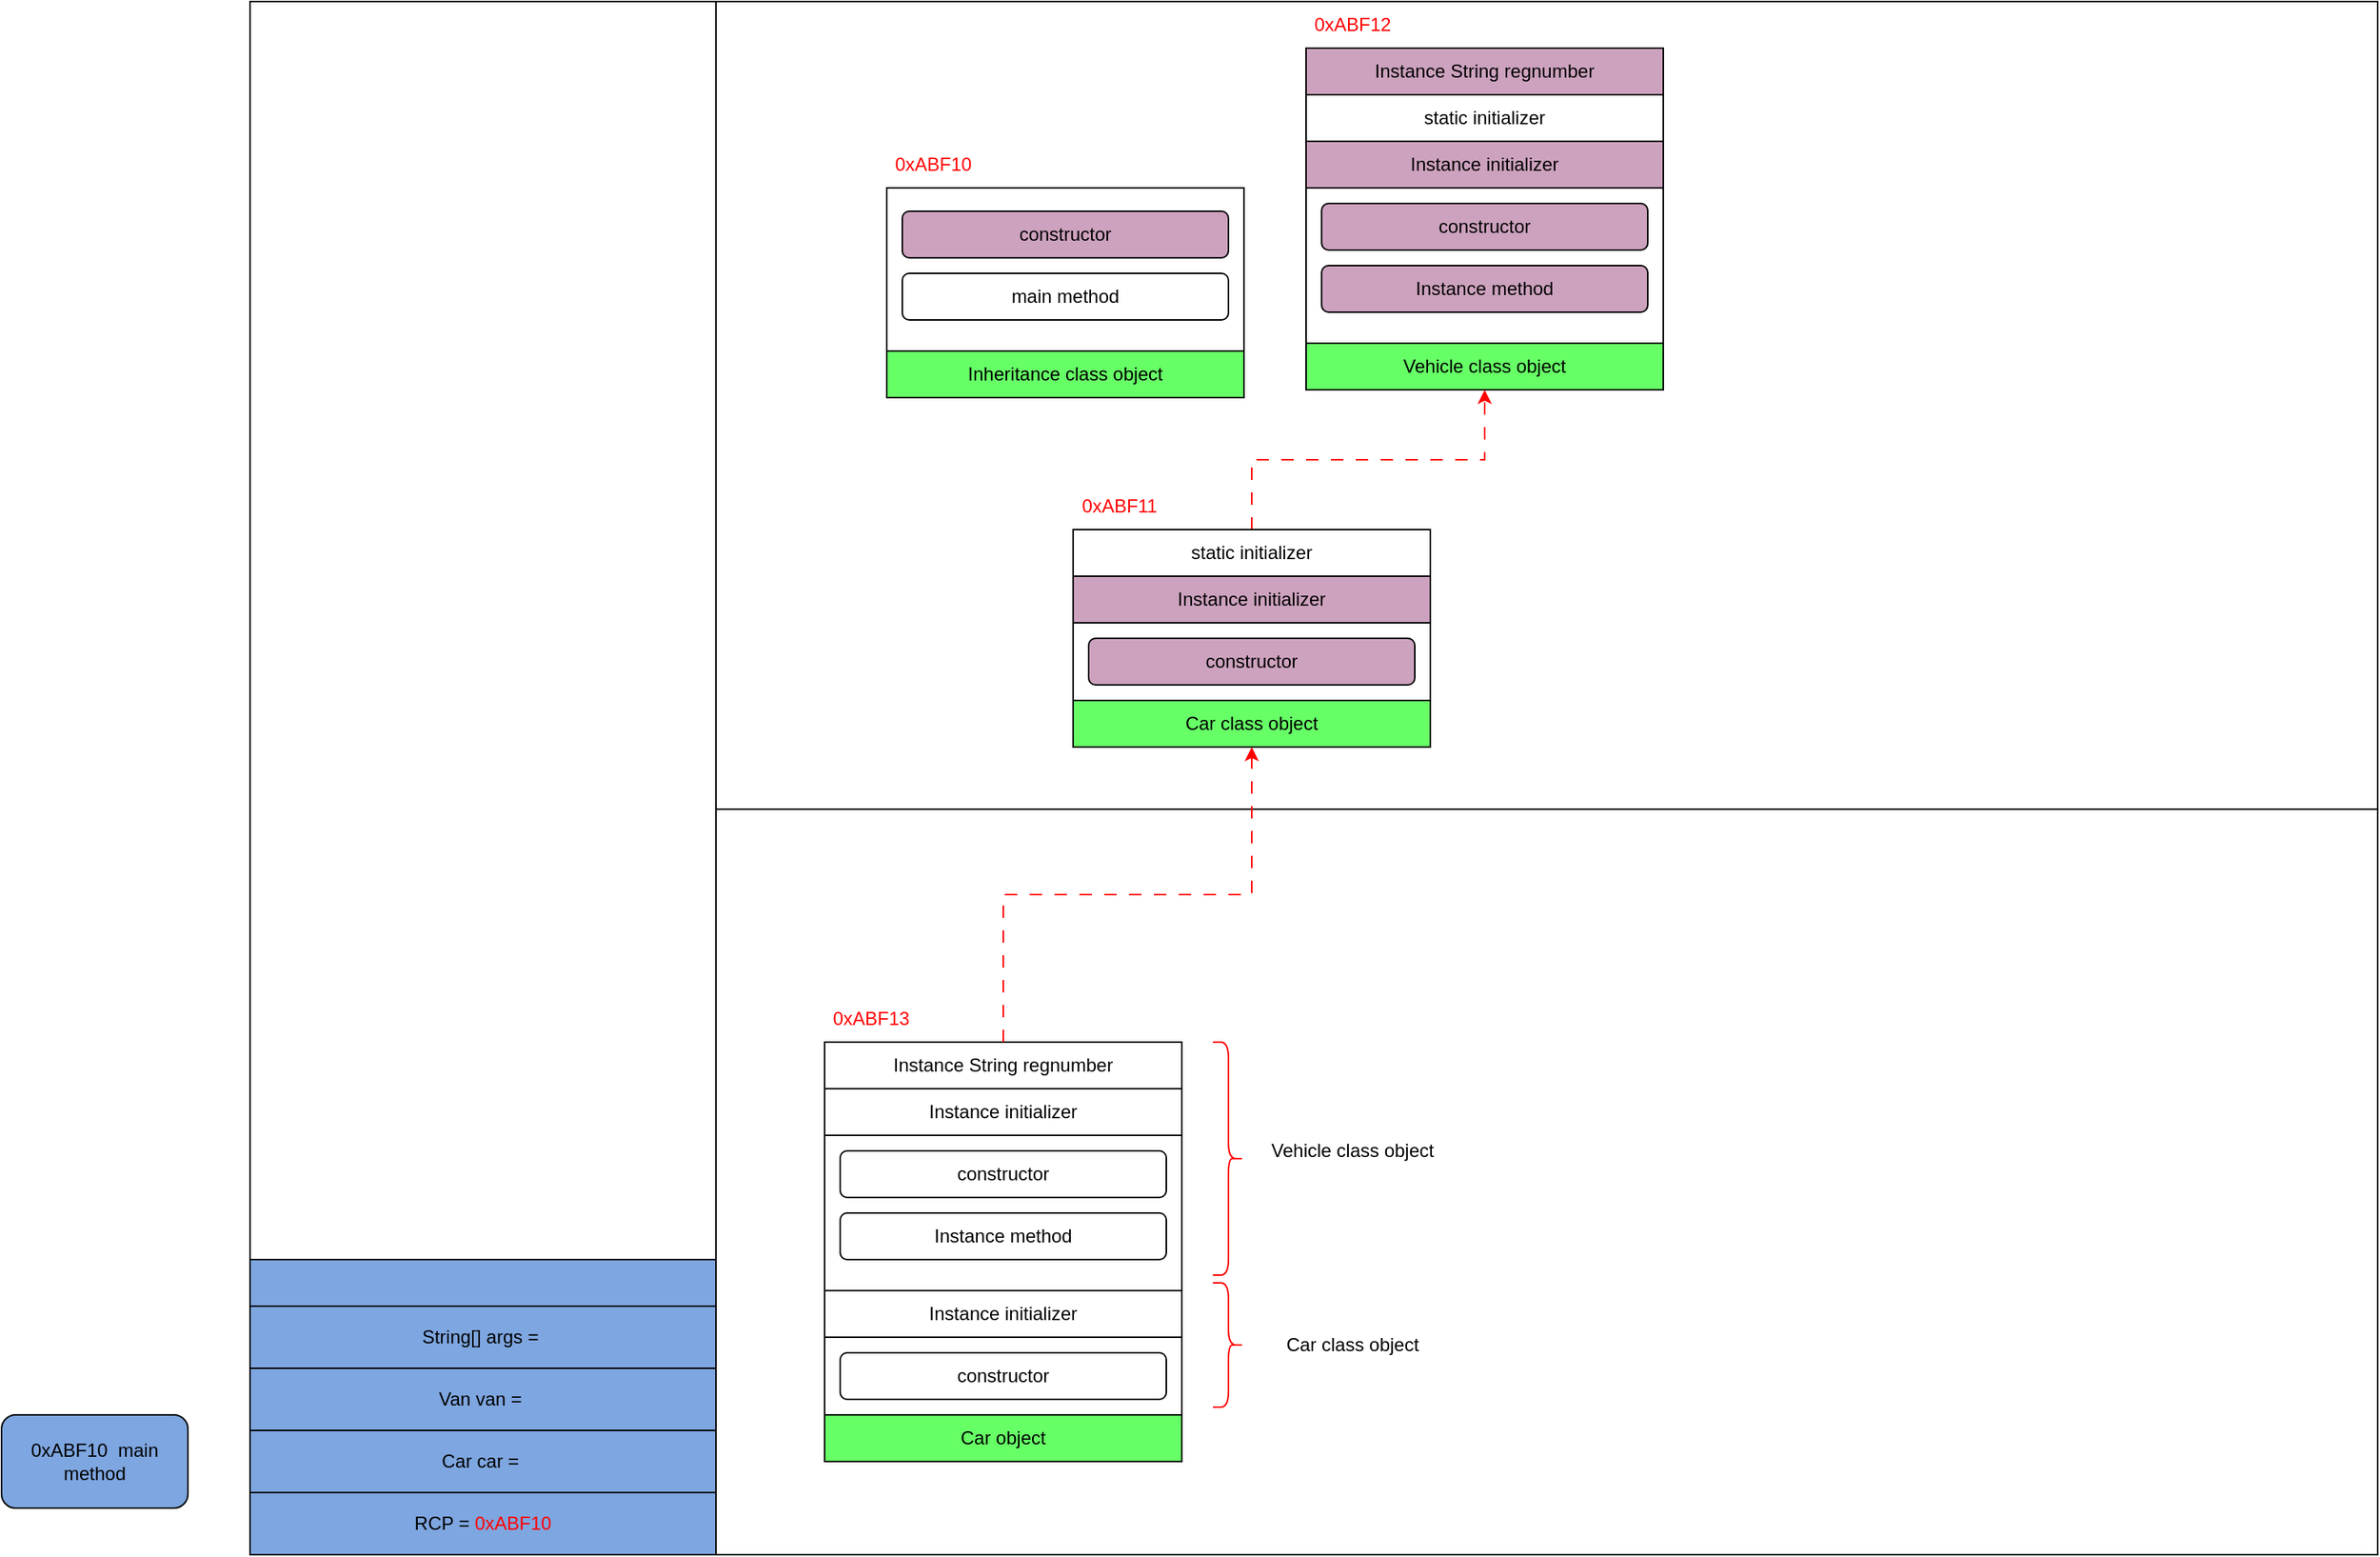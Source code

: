 <mxfile version="20.8.15" type="device"><diagram name="Page-1" id="Pe8VnB0z1HQqqzd56Dox"><mxGraphModel dx="1646" dy="443" grid="1" gridSize="10" guides="1" tooltips="1" connect="1" arrows="1" fold="1" page="1" pageScale="1" pageWidth="827" pageHeight="1169" math="0" shadow="0"><root><mxCell id="0"/><mxCell id="1" parent="0"/><mxCell id="8dmhtNpP4uL_XIG8rFAj-32" value="" style="rounded=0;whiteSpace=wrap;html=1;fontColor=#000000;fillColor=none;" vertex="1" parent="1"><mxGeometry x="-270" y="240" width="1070" height="520" as="geometry"/></mxCell><mxCell id="8dmhtNpP4uL_XIG8rFAj-26" value="" style="rounded=0;whiteSpace=wrap;html=1;fontColor=#FF0000;fillColor=none;" vertex="1" parent="1"><mxGeometry x="-570" y="240" width="300" height="1000" as="geometry"/></mxCell><mxCell id="8dmhtNpP4uL_XIG8rFAj-31" value="" style="rounded=0;whiteSpace=wrap;html=1;fontColor=#000000;fillColor=#7EA6E0;" vertex="1" parent="1"><mxGeometry x="-570" y="1050" width="300" height="190" as="geometry"/></mxCell><mxCell id="8dmhtNpP4uL_XIG8rFAj-1" value="" style="rounded=0;whiteSpace=wrap;html=1;fillColor=none;" vertex="1" parent="1"><mxGeometry x="110" y="270" width="230" height="190" as="geometry"/></mxCell><mxCell id="8dmhtNpP4uL_XIG8rFAj-2" value="Instance String regnumber" style="rounded=0;whiteSpace=wrap;html=1;fillColor=#CDA2BE;" vertex="1" parent="1"><mxGeometry x="110" y="270" width="230" height="30" as="geometry"/></mxCell><mxCell id="8dmhtNpP4uL_XIG8rFAj-3" value="static initializer" style="rounded=0;whiteSpace=wrap;html=1;fillColor=none;" vertex="1" parent="1"><mxGeometry x="110" y="300" width="230" height="30" as="geometry"/></mxCell><mxCell id="8dmhtNpP4uL_XIG8rFAj-4" value="Instance initializer" style="rounded=0;whiteSpace=wrap;html=1;fillColor=#CDA2BE;" vertex="1" parent="1"><mxGeometry x="110" y="330" width="230" height="30" as="geometry"/></mxCell><mxCell id="8dmhtNpP4uL_XIG8rFAj-5" value="constructor" style="rounded=1;whiteSpace=wrap;html=1;fillColor=#CDA2BE;" vertex="1" parent="1"><mxGeometry x="120" y="370" width="210" height="30" as="geometry"/></mxCell><mxCell id="8dmhtNpP4uL_XIG8rFAj-6" value="Instance method" style="rounded=1;whiteSpace=wrap;html=1;fillColor=#CDA2BE;" vertex="1" parent="1"><mxGeometry x="120" y="410" width="210" height="30" as="geometry"/></mxCell><mxCell id="8dmhtNpP4uL_XIG8rFAj-7" value="Vehicle class object" style="rounded=0;whiteSpace=wrap;html=1;fillColor=#66FF66;" vertex="1" parent="1"><mxGeometry x="110" y="460" width="230" height="30" as="geometry"/></mxCell><mxCell id="8dmhtNpP4uL_XIG8rFAj-8" value="" style="rounded=0;whiteSpace=wrap;html=1;fillColor=none;" vertex="1" parent="1"><mxGeometry x="-160" y="360" width="230" height="105" as="geometry"/></mxCell><mxCell id="8dmhtNpP4uL_XIG8rFAj-12" value="constructor" style="rounded=1;whiteSpace=wrap;html=1;fillColor=#CDA2BE;" vertex="1" parent="1"><mxGeometry x="-150" y="375" width="210" height="30" as="geometry"/></mxCell><mxCell id="8dmhtNpP4uL_XIG8rFAj-13" value="main method" style="rounded=1;whiteSpace=wrap;html=1;fillColor=none;" vertex="1" parent="1"><mxGeometry x="-150" y="415" width="210" height="30" as="geometry"/></mxCell><mxCell id="8dmhtNpP4uL_XIG8rFAj-14" value="Inheritance class object" style="rounded=0;whiteSpace=wrap;html=1;fillColor=#66FF66;" vertex="1" parent="1"><mxGeometry x="-160" y="465" width="230" height="30" as="geometry"/></mxCell><mxCell id="8dmhtNpP4uL_XIG8rFAj-15" value="" style="rounded=0;whiteSpace=wrap;html=1;fillColor=none;" vertex="1" parent="1"><mxGeometry x="-40" y="580" width="230" height="110" as="geometry"/></mxCell><mxCell id="8dmhtNpP4uL_XIG8rFAj-25" style="edgeStyle=orthogonalEdgeStyle;rounded=0;orthogonalLoop=1;jettySize=auto;html=1;entryX=0.5;entryY=1;entryDx=0;entryDy=0;fontColor=#FF0000;strokeColor=#FF0000;dashed=1;dashPattern=8 8;" edge="1" parent="1" source="8dmhtNpP4uL_XIG8rFAj-17" target="8dmhtNpP4uL_XIG8rFAj-7"><mxGeometry relative="1" as="geometry"/></mxCell><mxCell id="8dmhtNpP4uL_XIG8rFAj-17" value="static initializer" style="rounded=0;whiteSpace=wrap;html=1;fillColor=none;" vertex="1" parent="1"><mxGeometry x="-40" y="580" width="230" height="30" as="geometry"/></mxCell><mxCell id="8dmhtNpP4uL_XIG8rFAj-18" value="Instance initializer" style="rounded=0;whiteSpace=wrap;html=1;fillColor=#CDA2BE;" vertex="1" parent="1"><mxGeometry x="-40" y="610" width="230" height="30" as="geometry"/></mxCell><mxCell id="8dmhtNpP4uL_XIG8rFAj-19" value="constructor" style="rounded=1;whiteSpace=wrap;html=1;fillColor=#CDA2BE;" vertex="1" parent="1"><mxGeometry x="-30" y="650" width="210" height="30" as="geometry"/></mxCell><mxCell id="8dmhtNpP4uL_XIG8rFAj-21" value="Car class object" style="rounded=0;whiteSpace=wrap;html=1;fillColor=#66FF66;" vertex="1" parent="1"><mxGeometry x="-40" y="690" width="230" height="30" as="geometry"/></mxCell><mxCell id="8dmhtNpP4uL_XIG8rFAj-22" value="&lt;font color=&quot;#ff0000&quot;&gt;0xABF10&lt;/font&gt;" style="text;html=1;strokeColor=none;fillColor=none;align=center;verticalAlign=middle;whiteSpace=wrap;rounded=0;" vertex="1" parent="1"><mxGeometry x="-160" y="330" width="60" height="30" as="geometry"/></mxCell><mxCell id="8dmhtNpP4uL_XIG8rFAj-23" value="&lt;font color=&quot;#ff0000&quot;&gt;0xABF12&lt;/font&gt;" style="text;html=1;strokeColor=none;fillColor=none;align=center;verticalAlign=middle;whiteSpace=wrap;rounded=0;" vertex="1" parent="1"><mxGeometry x="110" y="240" width="60" height="30" as="geometry"/></mxCell><mxCell id="8dmhtNpP4uL_XIG8rFAj-24" value="&lt;font color=&quot;#ff0000&quot;&gt;0xABF11&lt;/font&gt;" style="text;html=1;strokeColor=none;fillColor=none;align=center;verticalAlign=middle;whiteSpace=wrap;rounded=0;" vertex="1" parent="1"><mxGeometry x="-40" y="550" width="60" height="30" as="geometry"/></mxCell><mxCell id="8dmhtNpP4uL_XIG8rFAj-27" value="&lt;font color=&quot;#000000&quot;&gt;RCP = &lt;/font&gt;0xABF10" style="rounded=0;whiteSpace=wrap;html=1;fontColor=#FF0000;fillColor=none;" vertex="1" parent="1"><mxGeometry x="-570" y="1200" width="300" height="40" as="geometry"/></mxCell><mxCell id="8dmhtNpP4uL_XIG8rFAj-28" value="Car car =&amp;nbsp;" style="rounded=0;whiteSpace=wrap;html=1;fontColor=#000000;fillColor=none;" vertex="1" parent="1"><mxGeometry x="-570" y="1160" width="300" height="40" as="geometry"/></mxCell><mxCell id="8dmhtNpP4uL_XIG8rFAj-29" value="Van van =&amp;nbsp;" style="rounded=0;whiteSpace=wrap;html=1;fontColor=#000000;fillColor=none;" vertex="1" parent="1"><mxGeometry x="-570" y="1120" width="300" height="40" as="geometry"/></mxCell><mxCell id="8dmhtNpP4uL_XIG8rFAj-30" value="0xABF10&amp;nbsp; main method" style="rounded=1;whiteSpace=wrap;html=1;fontColor=#000000;fillColor=#7EA6E0;" vertex="1" parent="1"><mxGeometry x="-730" y="1150" width="120" height="60" as="geometry"/></mxCell><mxCell id="8dmhtNpP4uL_XIG8rFAj-33" value="" style="rounded=0;whiteSpace=wrap;html=1;fontColor=#000000;fillColor=none;" vertex="1" parent="1"><mxGeometry x="-270" y="760" width="1070" height="480" as="geometry"/></mxCell><mxCell id="8dmhtNpP4uL_XIG8rFAj-34" value="String[] args =&amp;nbsp;" style="rounded=0;whiteSpace=wrap;html=1;fontColor=#000000;fillColor=none;" vertex="1" parent="1"><mxGeometry x="-570" y="1080" width="300" height="40" as="geometry"/></mxCell><mxCell id="8dmhtNpP4uL_XIG8rFAj-51" value="" style="group" vertex="1" connectable="0" parent="1"><mxGeometry x="-200" y="880" width="410" height="300" as="geometry"/></mxCell><mxCell id="8dmhtNpP4uL_XIG8rFAj-35" value="&lt;font color=&quot;#ff0000&quot;&gt;0xABF13&lt;/font&gt;" style="text;html=1;strokeColor=none;fillColor=none;align=center;verticalAlign=middle;whiteSpace=wrap;rounded=0;" vertex="1" parent="8dmhtNpP4uL_XIG8rFAj-51"><mxGeometry width="60" height="30" as="geometry"/></mxCell><mxCell id="8dmhtNpP4uL_XIG8rFAj-40" value="" style="rounded=0;whiteSpace=wrap;html=1;fillColor=none;" vertex="1" parent="8dmhtNpP4uL_XIG8rFAj-51"><mxGeometry y="30" width="230" height="240" as="geometry"/></mxCell><mxCell id="8dmhtNpP4uL_XIG8rFAj-36" value="Instance String regnumber" style="rounded=0;whiteSpace=wrap;html=1;fillColor=none;" vertex="1" parent="8dmhtNpP4uL_XIG8rFAj-51"><mxGeometry y="30" width="230" height="30" as="geometry"/></mxCell><mxCell id="8dmhtNpP4uL_XIG8rFAj-37" value="Instance initializer" style="rounded=0;whiteSpace=wrap;html=1;fillColor=none;" vertex="1" parent="8dmhtNpP4uL_XIG8rFAj-51"><mxGeometry y="60" width="230" height="30" as="geometry"/></mxCell><mxCell id="8dmhtNpP4uL_XIG8rFAj-38" value="constructor" style="rounded=1;whiteSpace=wrap;html=1;fillColor=none;" vertex="1" parent="8dmhtNpP4uL_XIG8rFAj-51"><mxGeometry x="10" y="100" width="210" height="30" as="geometry"/></mxCell><mxCell id="8dmhtNpP4uL_XIG8rFAj-39" value="Instance method" style="rounded=1;whiteSpace=wrap;html=1;fillColor=none;" vertex="1" parent="8dmhtNpP4uL_XIG8rFAj-51"><mxGeometry x="10" y="140" width="210" height="30" as="geometry"/></mxCell><mxCell id="8dmhtNpP4uL_XIG8rFAj-41" value="Instance initializer" style="rounded=0;whiteSpace=wrap;html=1;fillColor=none;" vertex="1" parent="8dmhtNpP4uL_XIG8rFAj-51"><mxGeometry y="190" width="230" height="30" as="geometry"/></mxCell><mxCell id="8dmhtNpP4uL_XIG8rFAj-42" value="constructor" style="rounded=1;whiteSpace=wrap;html=1;fillColor=none;" vertex="1" parent="8dmhtNpP4uL_XIG8rFAj-51"><mxGeometry x="10" y="230" width="210" height="30" as="geometry"/></mxCell><mxCell id="8dmhtNpP4uL_XIG8rFAj-43" value="Car object" style="rounded=0;whiteSpace=wrap;html=1;fillColor=#66FF66;" vertex="1" parent="8dmhtNpP4uL_XIG8rFAj-51"><mxGeometry y="270" width="230" height="30" as="geometry"/></mxCell><mxCell id="8dmhtNpP4uL_XIG8rFAj-47" value="" style="shape=curlyBracket;whiteSpace=wrap;html=1;rounded=1;flipH=1;labelPosition=right;verticalLabelPosition=middle;align=left;verticalAlign=middle;fontColor=#000000;fillColor=none;strokeColor=#FF0000;" vertex="1" parent="8dmhtNpP4uL_XIG8rFAj-51"><mxGeometry x="250" y="30" width="20" height="150" as="geometry"/></mxCell><mxCell id="8dmhtNpP4uL_XIG8rFAj-48" value="Vehicle class object" style="text;html=1;strokeColor=none;fillColor=none;align=center;verticalAlign=middle;whiteSpace=wrap;rounded=0;fontColor=#000000;" vertex="1" parent="8dmhtNpP4uL_XIG8rFAj-51"><mxGeometry x="270" y="85" width="140" height="30" as="geometry"/></mxCell><mxCell id="8dmhtNpP4uL_XIG8rFAj-49" value="" style="shape=curlyBracket;whiteSpace=wrap;html=1;rounded=1;flipH=1;labelPosition=right;verticalLabelPosition=middle;align=left;verticalAlign=middle;fontColor=#000000;fillColor=none;strokeColor=#FF0000;" vertex="1" parent="8dmhtNpP4uL_XIG8rFAj-51"><mxGeometry x="250" y="185" width="20" height="80" as="geometry"/></mxCell><mxCell id="8dmhtNpP4uL_XIG8rFAj-50" value="Car class object" style="text;html=1;strokeColor=none;fillColor=none;align=center;verticalAlign=middle;whiteSpace=wrap;rounded=0;fontColor=#000000;" vertex="1" parent="8dmhtNpP4uL_XIG8rFAj-51"><mxGeometry x="270" y="210" width="140" height="30" as="geometry"/></mxCell><mxCell id="8dmhtNpP4uL_XIG8rFAj-52" style="edgeStyle=orthogonalEdgeStyle;rounded=0;orthogonalLoop=1;jettySize=auto;html=1;dashed=1;dashPattern=8 8;strokeColor=#FF0000;fontColor=#000000;" edge="1" parent="1" source="8dmhtNpP4uL_XIG8rFAj-36" target="8dmhtNpP4uL_XIG8rFAj-21"><mxGeometry relative="1" as="geometry"/></mxCell></root></mxGraphModel></diagram></mxfile>